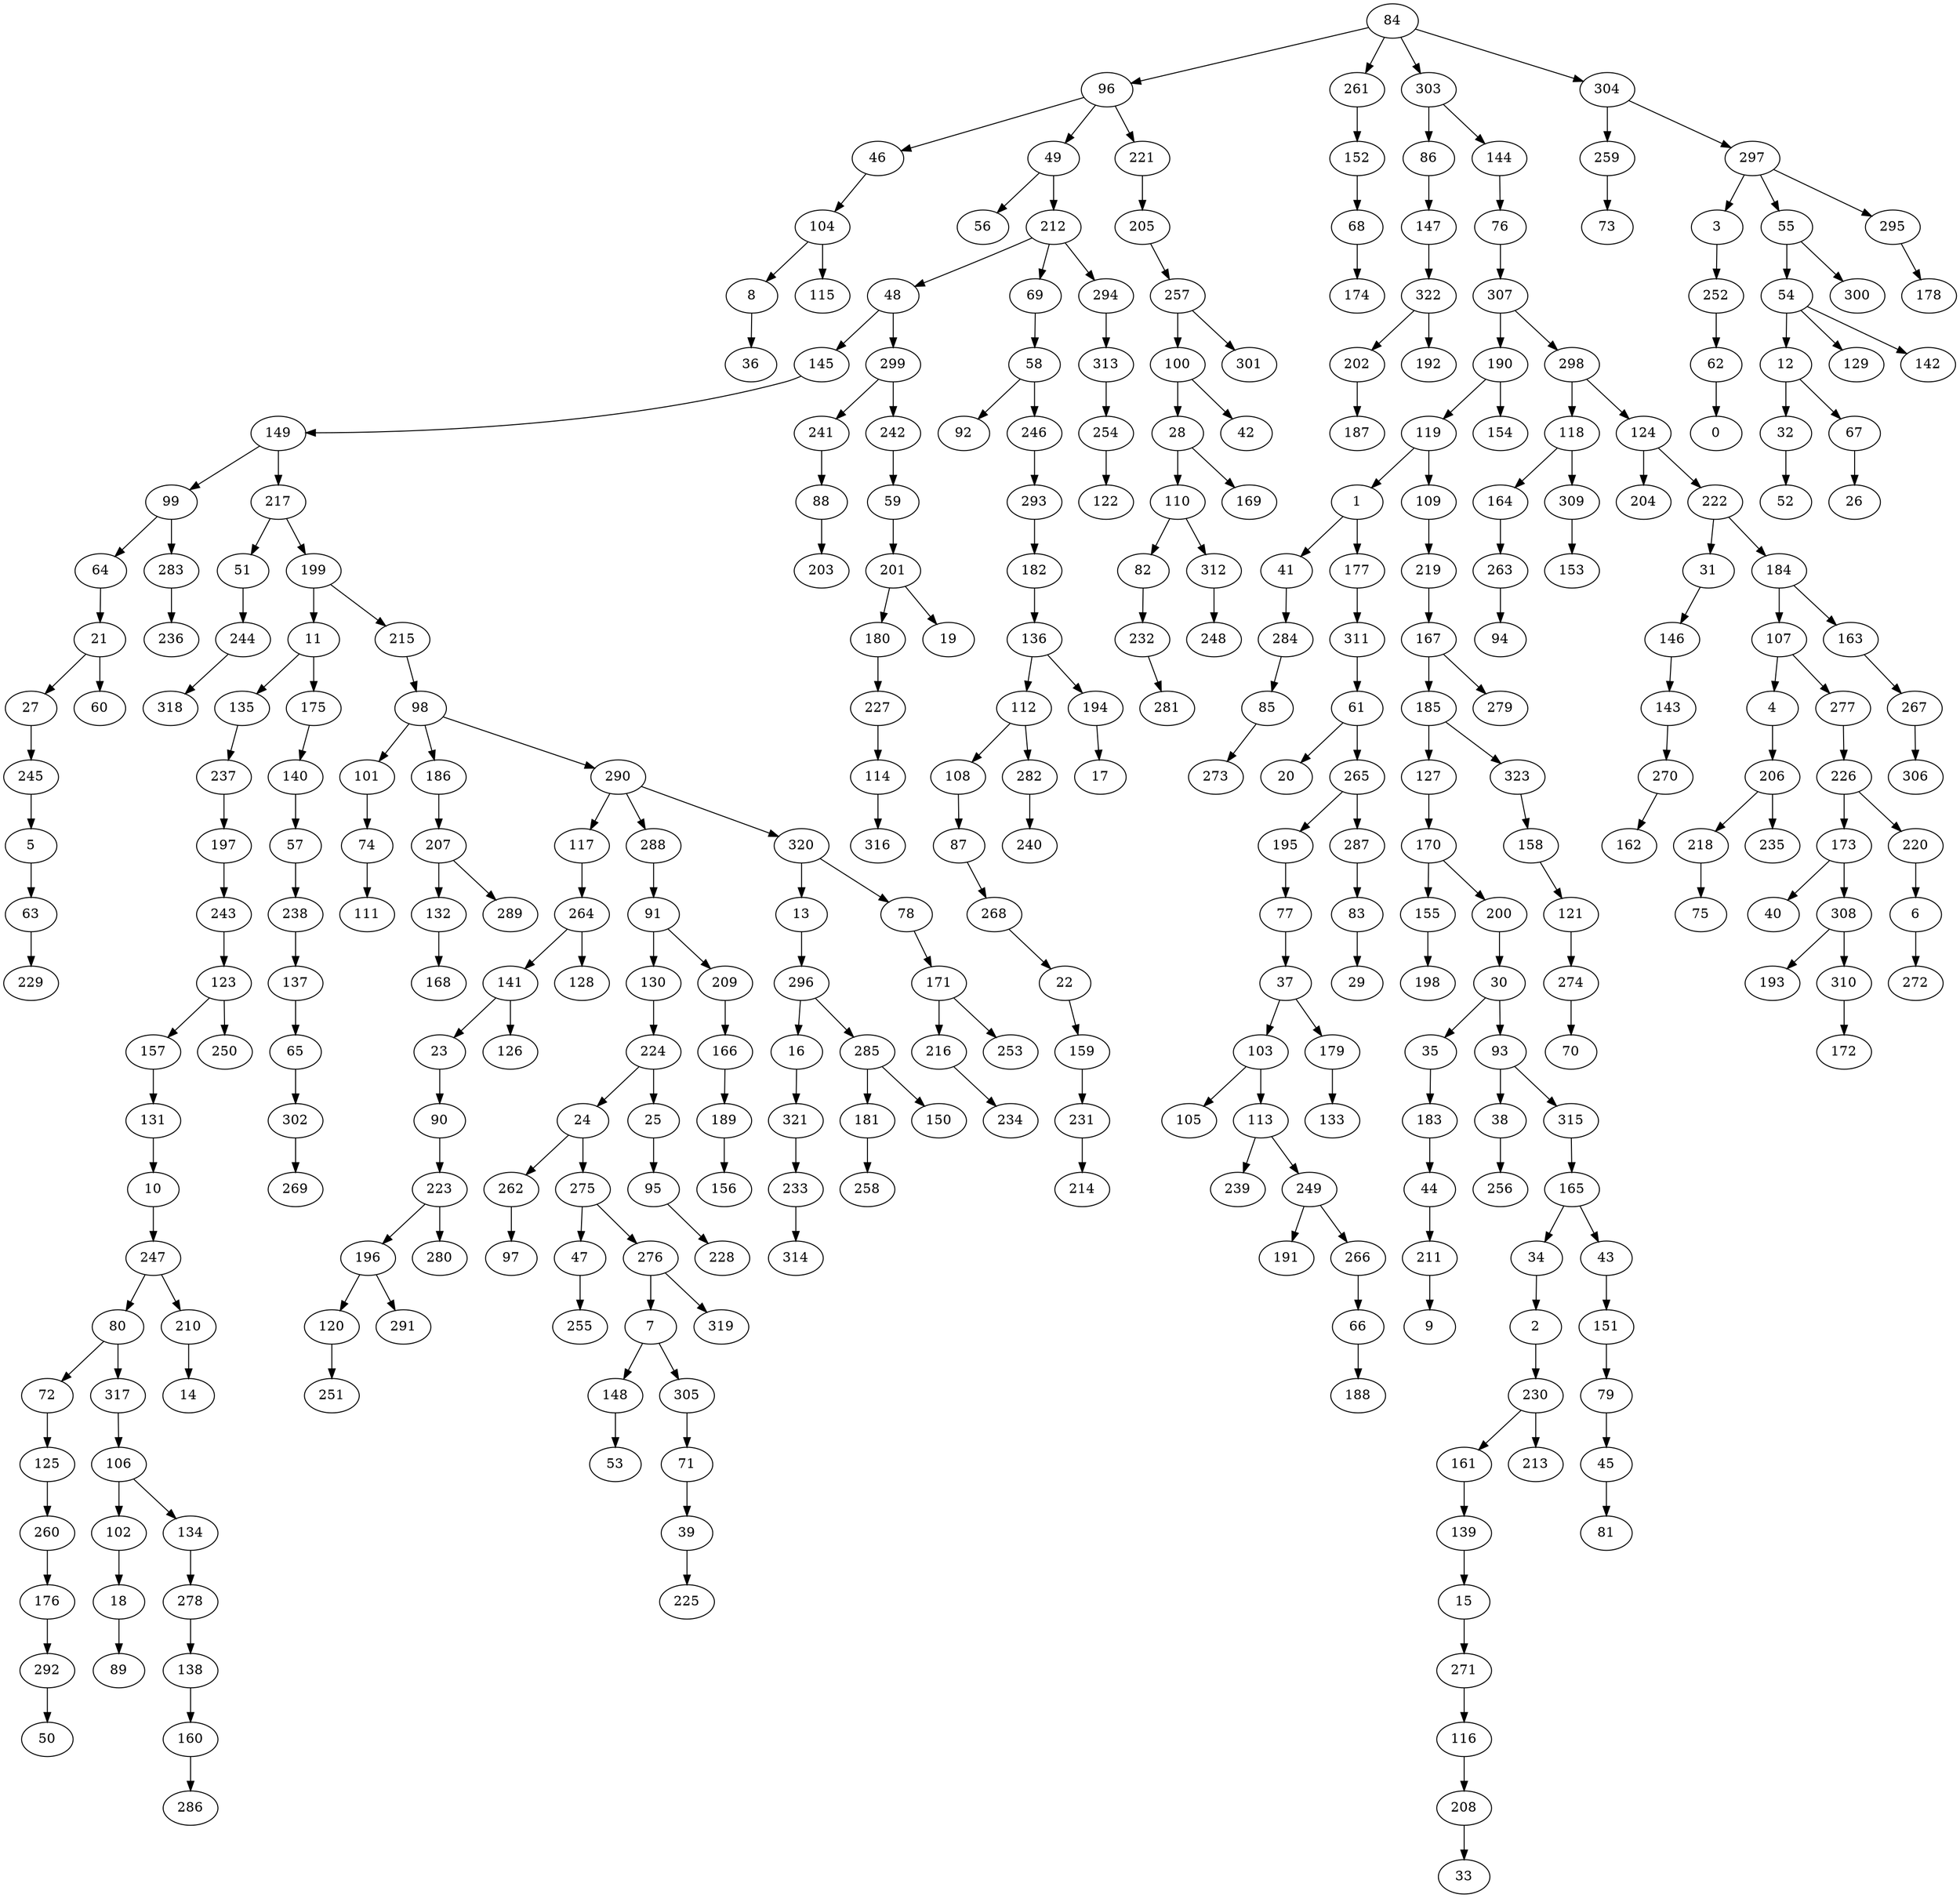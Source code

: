 strict digraph "" {
	1 -> 41;
	1 -> 177;
	2 -> 230;
	3 -> 252;
	4 -> 206;
	5 -> 63;
	6 -> 272;
	7 -> 148;
	7 -> 305;
	8 -> 36;
	10 -> 247;
	11 -> 135;
	11 -> 175;
	12 -> 32;
	12 -> 67;
	13 -> 296;
	15 -> 271;
	16 -> 321;
	18 -> 89;
	21 -> 27;
	21 -> 60;
	22 -> 159;
	23 -> 90;
	24 -> 262;
	24 -> 275;
	25 -> 95;
	27 -> 245;
	28 -> 110;
	28 -> 169;
	30 -> 35;
	30 -> 93;
	31 -> 146;
	32 -> 52;
	34 -> 2;
	35 -> 183;
	37 -> 103;
	37 -> 179;
	38 -> 256;
	39 -> 225;
	41 -> 284;
	43 -> 151;
	44 -> 211;
	45 -> 81;
	46 -> 104;
	47 -> 255;
	48 -> 145;
	48 -> 299;
	49 -> 56;
	49 -> 212;
	51 -> 244;
	54 -> 12;
	54 -> 129;
	54 -> 142;
	55 -> 54;
	55 -> 300;
	57 -> 238;
	58 -> 92;
	58 -> 246;
	59 -> 201;
	61 -> 20;
	61 -> 265;
	62 -> 0;
	63 -> 229;
	64 -> 21;
	65 -> 302;
	66 -> 188;
	67 -> 26;
	68 -> 174;
	69 -> 58;
	71 -> 39;
	72 -> 125;
	74 -> 111;
	76 -> 307;
	77 -> 37;
	78 -> 171;
	79 -> 45;
	80 -> 72;
	80 -> 317;
	82 -> 232;
	83 -> 29;
	84 -> 96;
	84 -> 261;
	84 -> 303;
	84 -> 304;
	85 -> 273;
	86 -> 147;
	87 -> 268;
	88 -> 203;
	90 -> 223;
	91 -> 130;
	91 -> 209;
	93 -> 38;
	93 -> 315;
	95 -> 228;
	96 -> 46;
	96 -> 49;
	96 -> 221;
	98 -> 101;
	98 -> 186;
	98 -> 290;
	99 -> 64;
	99 -> 283;
	100 -> 28;
	100 -> 42;
	101 -> 74;
	102 -> 18;
	103 -> 105;
	103 -> 113;
	104 -> 8;
	104 -> 115;
	106 -> 102;
	106 -> 134;
	107 -> 4;
	107 -> 277;
	108 -> 87;
	109 -> 219;
	110 -> 82;
	110 -> 312;
	112 -> 108;
	112 -> 282;
	113 -> 239;
	113 -> 249;
	114 -> 316;
	116 -> 208;
	117 -> 264;
	118 -> 164;
	118 -> 309;
	119 -> 1;
	119 -> 109;
	120 -> 251;
	121 -> 274;
	123 -> 157;
	123 -> 250;
	124 -> 204;
	124 -> 222;
	125 -> 260;
	127 -> 170;
	130 -> 224;
	131 -> 10;
	132 -> 168;
	134 -> 278;
	135 -> 237;
	136 -> 112;
	136 -> 194;
	137 -> 65;
	138 -> 160;
	139 -> 15;
	140 -> 57;
	141 -> 23;
	141 -> 126;
	143 -> 270;
	144 -> 76;
	145 -> 149;
	146 -> 143;
	147 -> 322;
	148 -> 53;
	149 -> 99;
	149 -> 217;
	151 -> 79;
	152 -> 68;
	155 -> 198;
	157 -> 131;
	158 -> 121;
	159 -> 231;
	160 -> 286;
	161 -> 139;
	163 -> 267;
	164 -> 263;
	165 -> 34;
	165 -> 43;
	166 -> 189;
	167 -> 185;
	167 -> 279;
	170 -> 155;
	170 -> 200;
	171 -> 216;
	171 -> 253;
	173 -> 40;
	173 -> 308;
	175 -> 140;
	176 -> 292;
	177 -> 311;
	179 -> 133;
	180 -> 227;
	181 -> 258;
	182 -> 136;
	183 -> 44;
	184 -> 107;
	184 -> 163;
	185 -> 127;
	185 -> 323;
	186 -> 207;
	189 -> 156;
	190 -> 119;
	190 -> 154;
	194 -> 17;
	195 -> 77;
	196 -> 120;
	196 -> 291;
	197 -> 243;
	199 -> 11;
	199 -> 215;
	200 -> 30;
	201 -> 19;
	201 -> 180;
	202 -> 187;
	205 -> 257;
	206 -> 218;
	206 -> 235;
	207 -> 132;
	207 -> 289;
	208 -> 33;
	209 -> 166;
	210 -> 14;
	211 -> 9;
	212 -> 48;
	212 -> 69;
	212 -> 294;
	215 -> 98;
	216 -> 234;
	217 -> 51;
	217 -> 199;
	218 -> 75;
	219 -> 167;
	220 -> 6;
	221 -> 205;
	222 -> 31;
	222 -> 184;
	223 -> 196;
	223 -> 280;
	224 -> 24;
	224 -> 25;
	226 -> 173;
	226 -> 220;
	227 -> 114;
	230 -> 161;
	230 -> 213;
	231 -> 214;
	232 -> 281;
	233 -> 314;
	237 -> 197;
	238 -> 137;
	241 -> 88;
	242 -> 59;
	243 -> 123;
	244 -> 318;
	245 -> 5;
	246 -> 293;
	247 -> 80;
	247 -> 210;
	249 -> 191;
	249 -> 266;
	252 -> 62;
	254 -> 122;
	257 -> 100;
	257 -> 301;
	259 -> 73;
	260 -> 176;
	261 -> 152;
	262 -> 97;
	263 -> 94;
	264 -> 128;
	264 -> 141;
	265 -> 195;
	265 -> 287;
	266 -> 66;
	267 -> 306;
	268 -> 22;
	270 -> 162;
	271 -> 116;
	274 -> 70;
	275 -> 47;
	275 -> 276;
	276 -> 7;
	276 -> 319;
	277 -> 226;
	278 -> 138;
	282 -> 240;
	283 -> 236;
	284 -> 85;
	285 -> 150;
	285 -> 181;
	287 -> 83;
	288 -> 91;
	290 -> 117;
	290 -> 288;
	290 -> 320;
	292 -> 50;
	293 -> 182;
	294 -> 313;
	295 -> 178;
	296 -> 16;
	296 -> 285;
	297 -> 3;
	297 -> 55;
	297 -> 295;
	298 -> 118;
	298 -> 124;
	299 -> 241;
	299 -> 242;
	302 -> 269;
	303 -> 86;
	303 -> 144;
	304 -> 259;
	304 -> 297;
	305 -> 71;
	307 -> 190;
	307 -> 298;
	308 -> 193;
	308 -> 310;
	309 -> 153;
	310 -> 172;
	311 -> 61;
	312 -> 248;
	313 -> 254;
	315 -> 165;
	317 -> 106;
	320 -> 13;
	320 -> 78;
	321 -> 233;
	322 -> 192;
	322 -> 202;
	323 -> 158;
}
